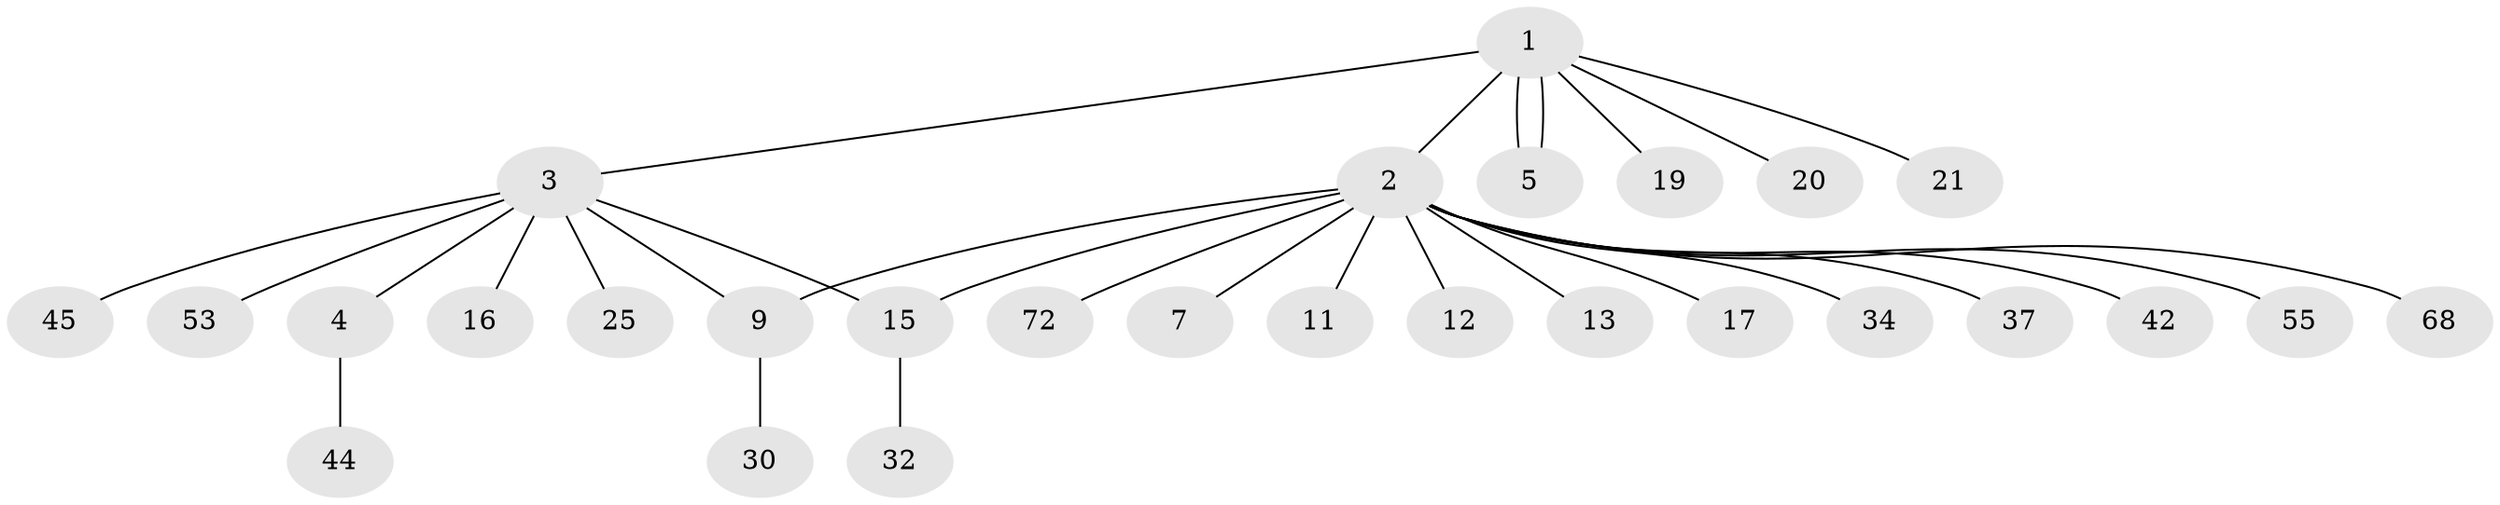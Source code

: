 // original degree distribution, {9: 0.013888888888888888, 17: 0.013888888888888888, 10: 0.013888888888888888, 2: 0.18055555555555555, 4: 0.041666666666666664, 1: 0.5833333333333334, 3: 0.1111111111111111, 5: 0.027777777777777776, 8: 0.013888888888888888}
// Generated by graph-tools (version 1.1) at 2025/18/03/04/25 18:18:11]
// undirected, 28 vertices, 30 edges
graph export_dot {
graph [start="1"]
  node [color=gray90,style=filled];
  1 [super="+14+6"];
  2 [super="+26"];
  3 [super="+22+10"];
  4;
  5 [super="+57+63"];
  7 [super="+60+8"];
  9 [super="+24+27"];
  11;
  12 [super="+58+33"];
  13 [super="+36"];
  15 [super="+29"];
  16 [super="+46+43"];
  17 [super="+52+35"];
  19 [super="+41"];
  20 [super="+48"];
  21;
  25 [super="+50"];
  30;
  32;
  34;
  37 [super="+49"];
  42;
  44;
  45;
  53;
  55;
  68;
  72;
  1 -- 2;
  1 -- 3;
  1 -- 5;
  1 -- 5;
  1 -- 19;
  1 -- 21;
  1 -- 20;
  2 -- 7;
  2 -- 9 [weight=3];
  2 -- 11;
  2 -- 12;
  2 -- 13;
  2 -- 15 [weight=2];
  2 -- 17;
  2 -- 34;
  2 -- 37 [weight=2];
  2 -- 42;
  2 -- 55;
  2 -- 68;
  2 -- 72;
  3 -- 4;
  3 -- 9;
  3 -- 15;
  3 -- 16;
  3 -- 25;
  3 -- 45;
  3 -- 53;
  4 -- 44;
  9 -- 30;
  15 -- 32;
}
